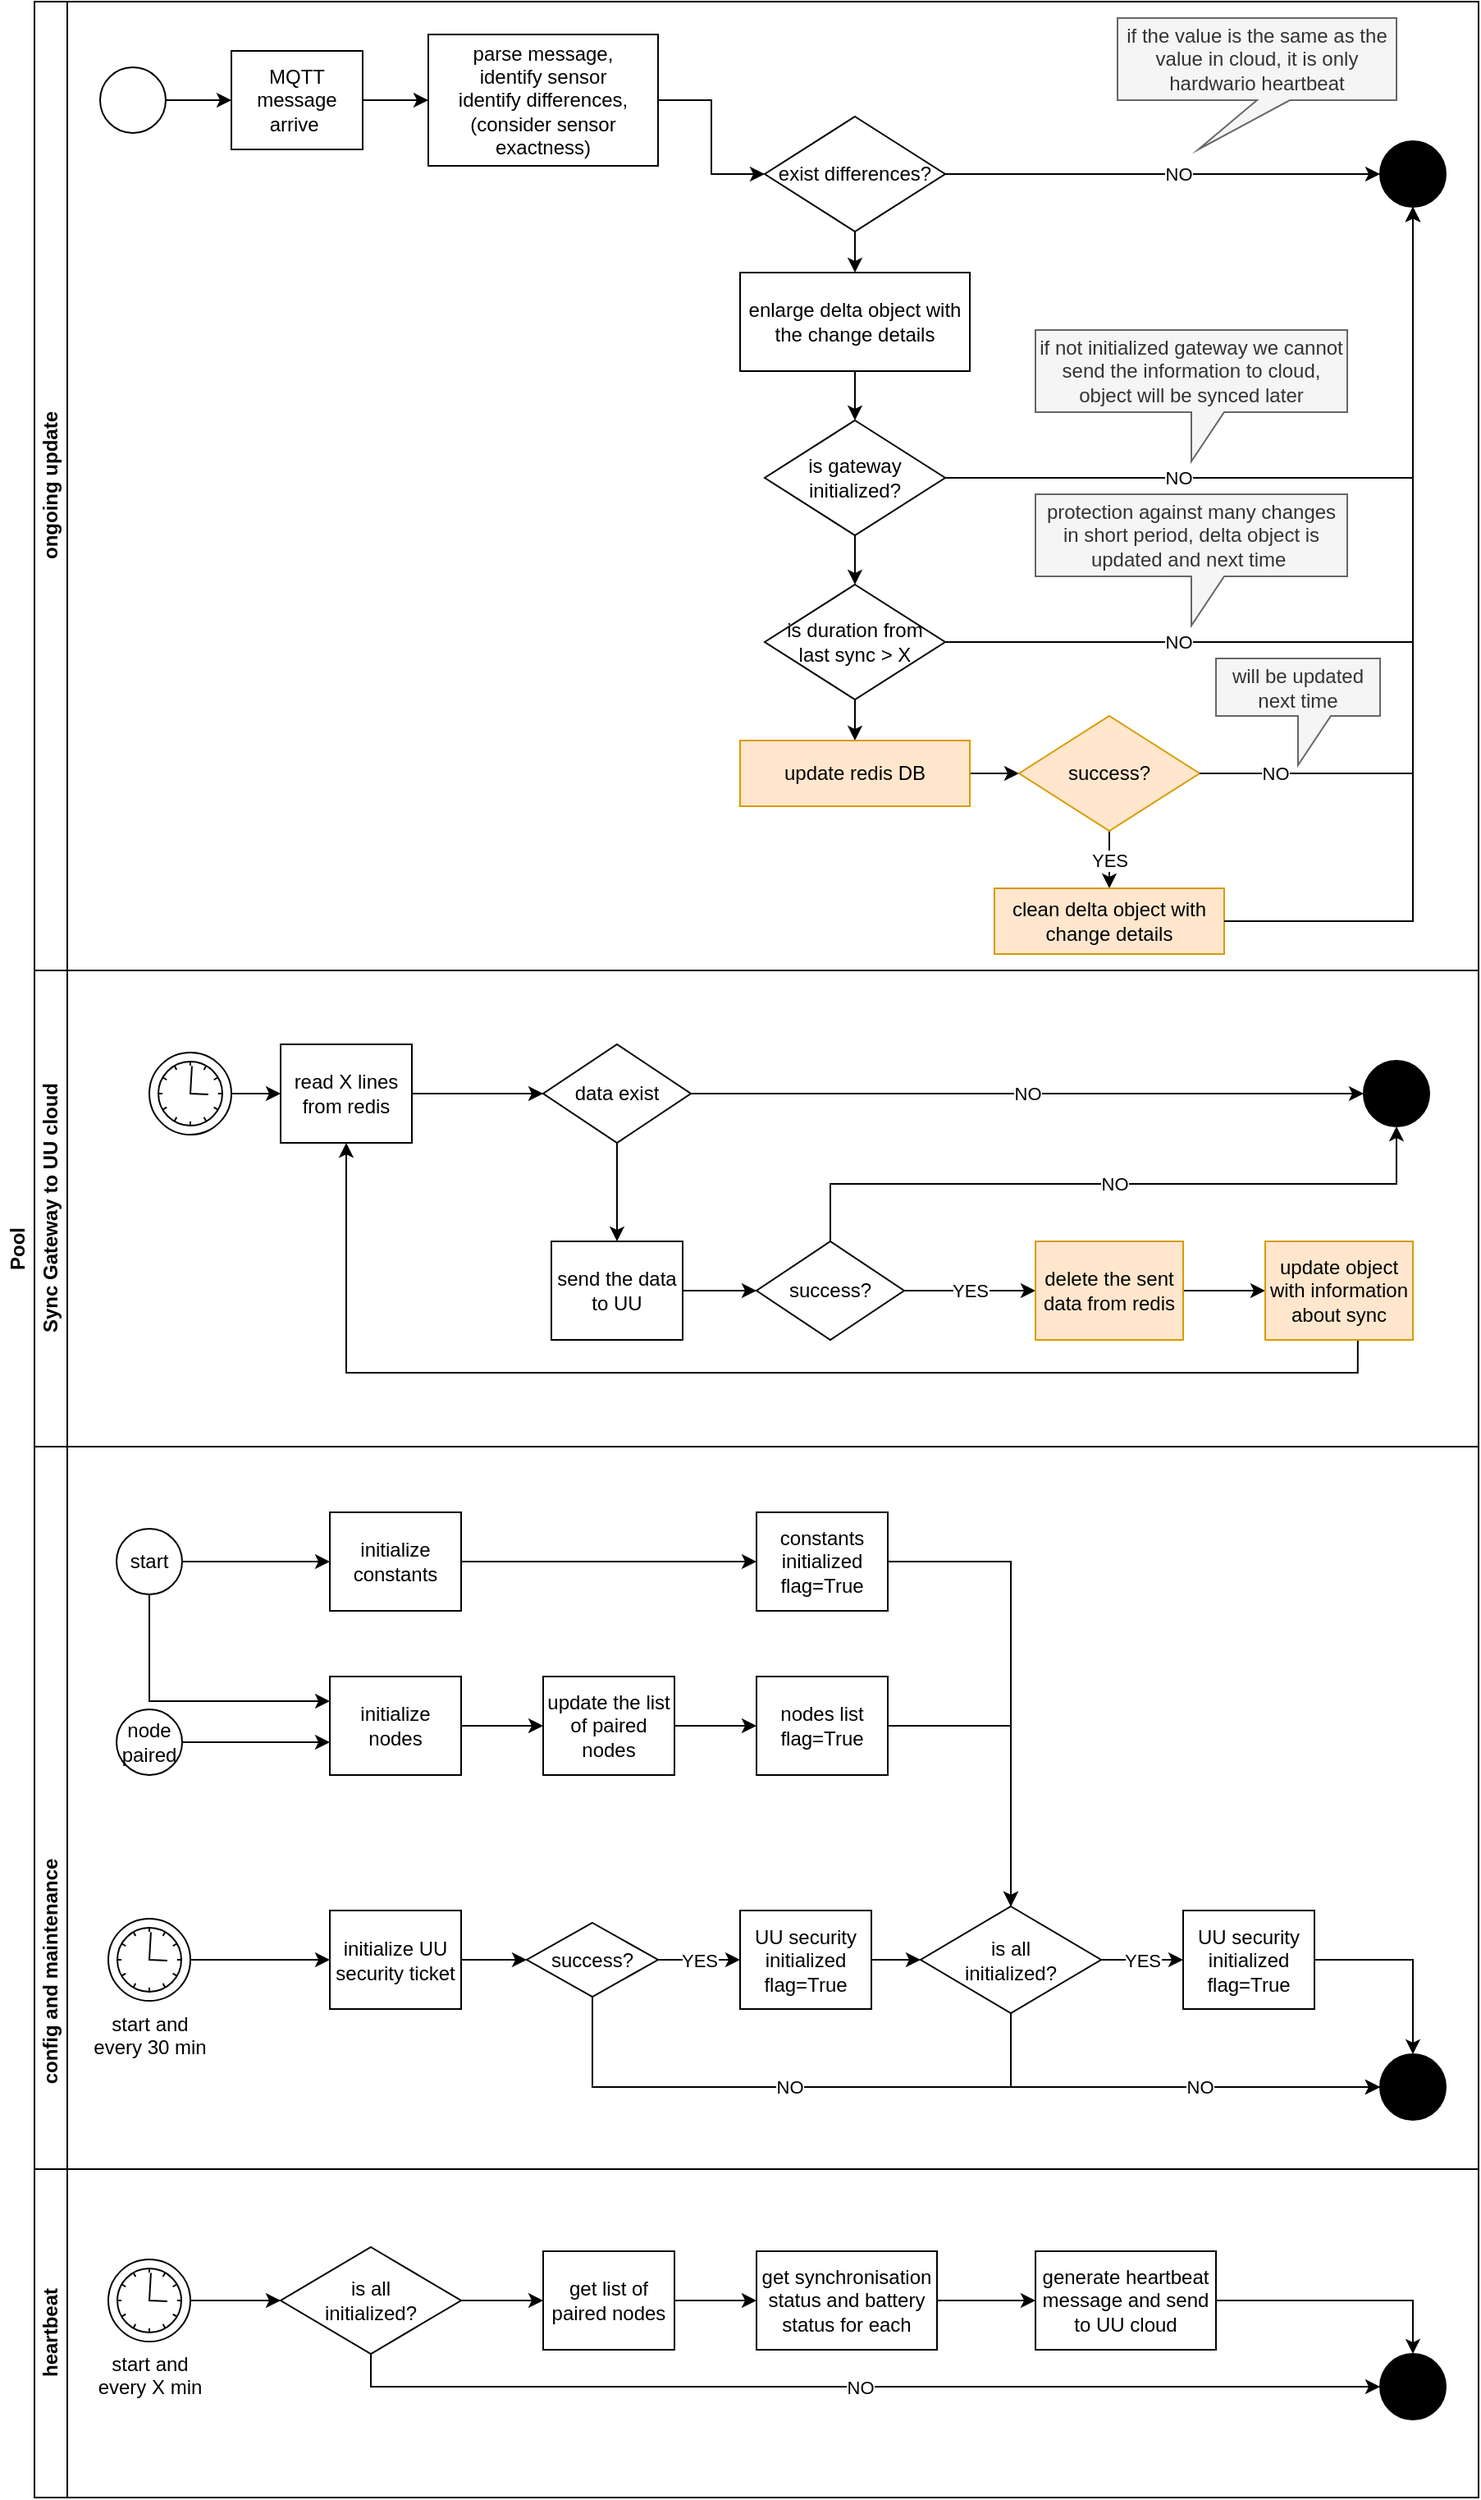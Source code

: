 <mxfile version="14.2.9" type="github">
  <diagram id="prtHgNgQTEPvFCAcTncT" name="Page-1">
    <mxGraphModel dx="1221" dy="615" grid="1" gridSize="10" guides="1" tooltips="1" connect="1" arrows="1" fold="1" page="1" pageScale="1" pageWidth="827" pageHeight="1169" math="0" shadow="0">
      <root>
        <mxCell id="0" />
        <mxCell id="1" parent="0" />
        <mxCell id="dNxyNK7c78bLwvsdeMH5-19" value="Pool" style="swimlane;html=1;childLayout=stackLayout;resizeParent=1;resizeParentMax=0;horizontal=0;startSize=20;horizontalStack=0;strokeColor=#FFFFFF;" parent="1" vertex="1">
          <mxGeometry x="70" y="110" width="900" height="1520" as="geometry" />
        </mxCell>
        <mxCell id="dNxyNK7c78bLwvsdeMH5-20" value="ongoing update" style="swimlane;html=1;startSize=20;horizontal=0;" parent="dNxyNK7c78bLwvsdeMH5-19" vertex="1">
          <mxGeometry x="20" width="880" height="590" as="geometry" />
        </mxCell>
        <mxCell id="dNxyNK7c78bLwvsdeMH5-25" value="" style="edgeStyle=orthogonalEdgeStyle;rounded=0;orthogonalLoop=1;jettySize=auto;html=1;" parent="dNxyNK7c78bLwvsdeMH5-20" source="dNxyNK7c78bLwvsdeMH5-23" target="dNxyNK7c78bLwvsdeMH5-24" edge="1">
          <mxGeometry relative="1" as="geometry" />
        </mxCell>
        <mxCell id="dNxyNK7c78bLwvsdeMH5-23" value="" style="ellipse;whiteSpace=wrap;html=1;" parent="dNxyNK7c78bLwvsdeMH5-20" vertex="1">
          <mxGeometry x="40" y="40" width="40" height="40" as="geometry" />
        </mxCell>
        <mxCell id="5jJIfaY8_o4qzD2Jh06x-11" style="edgeStyle=orthogonalEdgeStyle;rounded=0;orthogonalLoop=1;jettySize=auto;html=1;exitX=1;exitY=0.5;exitDx=0;exitDy=0;entryX=0;entryY=0.5;entryDx=0;entryDy=0;" parent="dNxyNK7c78bLwvsdeMH5-20" source="dNxyNK7c78bLwvsdeMH5-24" target="5jJIfaY8_o4qzD2Jh06x-4" edge="1">
          <mxGeometry relative="1" as="geometry" />
        </mxCell>
        <mxCell id="dNxyNK7c78bLwvsdeMH5-24" value="MQTT message arrive&amp;nbsp;" style="rounded=0;whiteSpace=wrap;html=1;fontFamily=Helvetica;fontSize=12;fontColor=#000000;align=center;" parent="dNxyNK7c78bLwvsdeMH5-20" vertex="1">
          <mxGeometry x="120" y="30" width="80" height="60" as="geometry" />
        </mxCell>
        <mxCell id="dNxyNK7c78bLwvsdeMH5-32" value="" style="ellipse;whiteSpace=wrap;html=1;fillColor=#000000;" parent="dNxyNK7c78bLwvsdeMH5-20" vertex="1">
          <mxGeometry x="820" y="85" width="40" height="40" as="geometry" />
        </mxCell>
        <mxCell id="5jJIfaY8_o4qzD2Jh06x-6" style="edgeStyle=orthogonalEdgeStyle;rounded=0;orthogonalLoop=1;jettySize=auto;html=1;exitX=1;exitY=0.5;exitDx=0;exitDy=0;entryX=0;entryY=0.5;entryDx=0;entryDy=0;" parent="dNxyNK7c78bLwvsdeMH5-20" source="5jJIfaY8_o4qzD2Jh06x-4" target="5jJIfaY8_o4qzD2Jh06x-5" edge="1">
          <mxGeometry relative="1" as="geometry" />
        </mxCell>
        <mxCell id="5jJIfaY8_o4qzD2Jh06x-4" value="parse message, &lt;br&gt;identify sensor&lt;br&gt;identify differences,&lt;br&gt;(consider sensor exactness)" style="rounded=0;whiteSpace=wrap;html=1;fontFamily=Helvetica;fontSize=12;fontColor=#000000;align=center;" parent="dNxyNK7c78bLwvsdeMH5-20" vertex="1">
          <mxGeometry x="240" y="20" width="140" height="80" as="geometry" />
        </mxCell>
        <mxCell id="5jJIfaY8_o4qzD2Jh06x-8" style="edgeStyle=orthogonalEdgeStyle;rounded=0;orthogonalLoop=1;jettySize=auto;html=1;exitX=1;exitY=0.5;exitDx=0;exitDy=0;" parent="dNxyNK7c78bLwvsdeMH5-20" source="5jJIfaY8_o4qzD2Jh06x-5" target="dNxyNK7c78bLwvsdeMH5-32" edge="1">
          <mxGeometry relative="1" as="geometry" />
        </mxCell>
        <mxCell id="5jJIfaY8_o4qzD2Jh06x-9" value="NO" style="edgeLabel;html=1;align=center;verticalAlign=middle;resizable=0;points=[];" parent="5jJIfaY8_o4qzD2Jh06x-8" vertex="1" connectable="0">
          <mxGeometry x="-0.146" y="-1" relative="1" as="geometry">
            <mxPoint x="29" y="-1" as="offset" />
          </mxGeometry>
        </mxCell>
        <mxCell id="5jJIfaY8_o4qzD2Jh06x-24" style="edgeStyle=orthogonalEdgeStyle;rounded=0;orthogonalLoop=1;jettySize=auto;html=1;exitX=0.5;exitY=1;exitDx=0;exitDy=0;" parent="dNxyNK7c78bLwvsdeMH5-20" source="5jJIfaY8_o4qzD2Jh06x-5" target="5jJIfaY8_o4qzD2Jh06x-23" edge="1">
          <mxGeometry relative="1" as="geometry" />
        </mxCell>
        <mxCell id="5jJIfaY8_o4qzD2Jh06x-5" value="exist differences?" style="rhombus;whiteSpace=wrap;html=1;fontFamily=Helvetica;fontSize=12;fontColor=#000000;align=center;" parent="dNxyNK7c78bLwvsdeMH5-20" vertex="1">
          <mxGeometry x="445" y="70" width="110" height="70" as="geometry" />
        </mxCell>
        <mxCell id="5jJIfaY8_o4qzD2Jh06x-27" style="edgeStyle=orthogonalEdgeStyle;rounded=0;orthogonalLoop=1;jettySize=auto;html=1;exitX=0.5;exitY=1;exitDx=0;exitDy=0;entryX=0.5;entryY=0;entryDx=0;entryDy=0;" parent="dNxyNK7c78bLwvsdeMH5-20" source="5jJIfaY8_o4qzD2Jh06x-23" target="5jJIfaY8_o4qzD2Jh06x-25" edge="1">
          <mxGeometry relative="1" as="geometry" />
        </mxCell>
        <mxCell id="5jJIfaY8_o4qzD2Jh06x-23" value="enlarge delta object with the change details" style="rounded=0;whiteSpace=wrap;html=1;fontFamily=Helvetica;fontSize=12;fontColor=#000000;align=center;" parent="dNxyNK7c78bLwvsdeMH5-20" vertex="1">
          <mxGeometry x="430" y="165" width="140" height="60" as="geometry" />
        </mxCell>
        <mxCell id="5jJIfaY8_o4qzD2Jh06x-26" value="NO" style="edgeStyle=orthogonalEdgeStyle;rounded=0;orthogonalLoop=1;jettySize=auto;html=1;exitX=1;exitY=0.5;exitDx=0;exitDy=0;entryX=0.5;entryY=1;entryDx=0;entryDy=0;" parent="dNxyNK7c78bLwvsdeMH5-20" source="5jJIfaY8_o4qzD2Jh06x-25" target="dNxyNK7c78bLwvsdeMH5-32" edge="1">
          <mxGeometry x="-0.371" relative="1" as="geometry">
            <mxPoint as="offset" />
          </mxGeometry>
        </mxCell>
        <mxCell id="5jJIfaY8_o4qzD2Jh06x-30" style="edgeStyle=orthogonalEdgeStyle;rounded=0;orthogonalLoop=1;jettySize=auto;html=1;exitX=0.5;exitY=1;exitDx=0;exitDy=0;entryX=0.5;entryY=0;entryDx=0;entryDy=0;" parent="dNxyNK7c78bLwvsdeMH5-20" source="5jJIfaY8_o4qzD2Jh06x-25" target="5jJIfaY8_o4qzD2Jh06x-28" edge="1">
          <mxGeometry relative="1" as="geometry" />
        </mxCell>
        <mxCell id="5jJIfaY8_o4qzD2Jh06x-25" value="is gateway initialized?" style="rhombus;whiteSpace=wrap;html=1;fontFamily=Helvetica;fontSize=12;fontColor=#000000;align=center;" parent="dNxyNK7c78bLwvsdeMH5-20" vertex="1">
          <mxGeometry x="445" y="255" width="110" height="70" as="geometry" />
        </mxCell>
        <mxCell id="5jJIfaY8_o4qzD2Jh06x-29" value="NO" style="edgeStyle=orthogonalEdgeStyle;rounded=0;orthogonalLoop=1;jettySize=auto;html=1;exitX=1;exitY=0.5;exitDx=0;exitDy=0;entryX=0.5;entryY=1;entryDx=0;entryDy=0;" parent="dNxyNK7c78bLwvsdeMH5-20" source="5jJIfaY8_o4qzD2Jh06x-28" target="dNxyNK7c78bLwvsdeMH5-32" edge="1">
          <mxGeometry x="-0.486" relative="1" as="geometry">
            <mxPoint as="offset" />
          </mxGeometry>
        </mxCell>
        <mxCell id="5jJIfaY8_o4qzD2Jh06x-35" style="edgeStyle=orthogonalEdgeStyle;rounded=0;orthogonalLoop=1;jettySize=auto;html=1;exitX=0.5;exitY=1;exitDx=0;exitDy=0;" parent="dNxyNK7c78bLwvsdeMH5-20" source="5jJIfaY8_o4qzD2Jh06x-28" target="5jJIfaY8_o4qzD2Jh06x-34" edge="1">
          <mxGeometry relative="1" as="geometry" />
        </mxCell>
        <mxCell id="5jJIfaY8_o4qzD2Jh06x-28" value="is duration from &lt;br&gt;last sync &amp;gt; X" style="rhombus;whiteSpace=wrap;html=1;fontFamily=Helvetica;fontSize=12;fontColor=#000000;align=center;" parent="dNxyNK7c78bLwvsdeMH5-20" vertex="1">
          <mxGeometry x="445" y="355" width="110" height="70" as="geometry" />
        </mxCell>
        <mxCell id="5jJIfaY8_o4qzD2Jh06x-31" value="if not initialized gateway we cannot send the information to cloud, object will be synced later" style="shape=callout;whiteSpace=wrap;html=1;perimeter=calloutPerimeter;fillColor=#f5f5f5;strokeColor=#666666;fontColor=#333333;" parent="dNxyNK7c78bLwvsdeMH5-20" vertex="1">
          <mxGeometry x="610" y="200" width="190" height="80" as="geometry" />
        </mxCell>
        <mxCell id="5jJIfaY8_o4qzD2Jh06x-32" value="if the value is the same as the value in cloud, it is only hardwario heartbeat" style="shape=callout;whiteSpace=wrap;html=1;perimeter=calloutPerimeter;fillColor=#f5f5f5;position2=0.29;strokeColor=#666666;fontColor=#333333;" parent="dNxyNK7c78bLwvsdeMH5-20" vertex="1">
          <mxGeometry x="660" y="10" width="170" height="80" as="geometry" />
        </mxCell>
        <mxCell id="5jJIfaY8_o4qzD2Jh06x-33" value="protection against many changes in short period, delta object is updated and next time&amp;nbsp;" style="shape=callout;whiteSpace=wrap;html=1;perimeter=calloutPerimeter;fillColor=#f5f5f5;strokeColor=#666666;fontColor=#333333;" parent="dNxyNK7c78bLwvsdeMH5-20" vertex="1">
          <mxGeometry x="610" y="300" width="190" height="80" as="geometry" />
        </mxCell>
        <mxCell id="4CfnA9oRZXm0BefGSMJ0-2" style="edgeStyle=orthogonalEdgeStyle;rounded=0;orthogonalLoop=1;jettySize=auto;html=1;exitX=1;exitY=0.5;exitDx=0;exitDy=0;entryX=0;entryY=0.5;entryDx=0;entryDy=0;" edge="1" parent="dNxyNK7c78bLwvsdeMH5-20" source="5jJIfaY8_o4qzD2Jh06x-34" target="4CfnA9oRZXm0BefGSMJ0-1">
          <mxGeometry relative="1" as="geometry" />
        </mxCell>
        <mxCell id="5jJIfaY8_o4qzD2Jh06x-34" value="update redis DB" style="rounded=0;whiteSpace=wrap;html=1;fontFamily=Helvetica;fontSize=12;align=center;fillColor=#ffe6cc;strokeColor=#d79b00;" parent="dNxyNK7c78bLwvsdeMH5-20" vertex="1">
          <mxGeometry x="430" y="450" width="140" height="40" as="geometry" />
        </mxCell>
        <mxCell id="4CfnA9oRZXm0BefGSMJ0-7" value="YES" style="edgeStyle=orthogonalEdgeStyle;rounded=0;orthogonalLoop=1;jettySize=auto;html=1;exitX=0.5;exitY=1;exitDx=0;exitDy=0;" edge="1" parent="dNxyNK7c78bLwvsdeMH5-20" source="4CfnA9oRZXm0BefGSMJ0-1" target="4CfnA9oRZXm0BefGSMJ0-4">
          <mxGeometry relative="1" as="geometry" />
        </mxCell>
        <mxCell id="4CfnA9oRZXm0BefGSMJ0-1" value="success?" style="rhombus;whiteSpace=wrap;html=1;fontFamily=Helvetica;fontSize=12;align=center;fillColor=#ffe6cc;strokeColor=#d79b00;" vertex="1" parent="dNxyNK7c78bLwvsdeMH5-20">
          <mxGeometry x="600" y="435" width="110" height="70" as="geometry" />
        </mxCell>
        <mxCell id="4CfnA9oRZXm0BefGSMJ0-4" value="clean delta object with change details" style="rounded=0;whiteSpace=wrap;html=1;fontFamily=Helvetica;fontSize=12;align=center;fillColor=#ffe6cc;strokeColor=#d79b00;" vertex="1" parent="dNxyNK7c78bLwvsdeMH5-20">
          <mxGeometry x="585" y="540" width="140" height="40" as="geometry" />
        </mxCell>
        <mxCell id="4CfnA9oRZXm0BefGSMJ0-5" style="edgeStyle=orthogonalEdgeStyle;rounded=0;orthogonalLoop=1;jettySize=auto;html=1;exitX=1;exitY=0.5;exitDx=0;exitDy=0;entryX=0.5;entryY=1;entryDx=0;entryDy=0;" edge="1" parent="dNxyNK7c78bLwvsdeMH5-20" source="4CfnA9oRZXm0BefGSMJ0-4" target="dNxyNK7c78bLwvsdeMH5-32">
          <mxGeometry relative="1" as="geometry">
            <mxPoint x="840" y="130" as="targetPoint" />
          </mxGeometry>
        </mxCell>
        <mxCell id="4CfnA9oRZXm0BefGSMJ0-3" value="NO" style="edgeStyle=orthogonalEdgeStyle;rounded=0;orthogonalLoop=1;jettySize=auto;html=1;exitX=1;exitY=0.5;exitDx=0;exitDy=0;entryX=0.5;entryY=1;entryDx=0;entryDy=0;" edge="1" parent="dNxyNK7c78bLwvsdeMH5-20" source="4CfnA9oRZXm0BefGSMJ0-1" target="dNxyNK7c78bLwvsdeMH5-32">
          <mxGeometry x="-0.809" relative="1" as="geometry">
            <mxPoint x="840" y="130" as="targetPoint" />
            <mxPoint as="offset" />
          </mxGeometry>
        </mxCell>
        <mxCell id="4CfnA9oRZXm0BefGSMJ0-8" value="will be updated next time" style="shape=callout;whiteSpace=wrap;html=1;perimeter=calloutPerimeter;fillColor=#f5f5f5;strokeColor=#666666;fontColor=#333333;" vertex="1" parent="dNxyNK7c78bLwvsdeMH5-20">
          <mxGeometry x="720" y="400" width="100" height="65" as="geometry" />
        </mxCell>
        <mxCell id="dNxyNK7c78bLwvsdeMH5-21" value="Sync Gateway to UU cloud" style="swimlane;html=1;startSize=20;horizontal=0;" parent="dNxyNK7c78bLwvsdeMH5-19" vertex="1">
          <mxGeometry x="20" y="590" width="880" height="290" as="geometry" />
        </mxCell>
        <mxCell id="dNxyNK7c78bLwvsdeMH5-29" value="" style="edgeStyle=orthogonalEdgeStyle;rounded=0;orthogonalLoop=1;jettySize=auto;html=1;endArrow=classic;endFill=1;" parent="dNxyNK7c78bLwvsdeMH5-21" source="dNxyNK7c78bLwvsdeMH5-26" target="dNxyNK7c78bLwvsdeMH5-28" edge="1">
          <mxGeometry relative="1" as="geometry" />
        </mxCell>
        <mxCell id="dNxyNK7c78bLwvsdeMH5-26" value="read X lines from redis" style="rounded=0;whiteSpace=wrap;html=1;fontFamily=Helvetica;fontSize=12;fontColor=#000000;align=center;" parent="dNxyNK7c78bLwvsdeMH5-21" vertex="1">
          <mxGeometry x="150" y="45" width="80" height="60" as="geometry" />
        </mxCell>
        <mxCell id="5jJIfaY8_o4qzD2Jh06x-41" value="NO" style="edgeStyle=orthogonalEdgeStyle;rounded=0;orthogonalLoop=1;jettySize=auto;html=1;entryX=0;entryY=0.5;entryDx=0;entryDy=0;" parent="dNxyNK7c78bLwvsdeMH5-21" source="dNxyNK7c78bLwvsdeMH5-28" target="5jJIfaY8_o4qzD2Jh06x-40" edge="1">
          <mxGeometry relative="1" as="geometry" />
        </mxCell>
        <mxCell id="dNxyNK7c78bLwvsdeMH5-28" value="data exist" style="rhombus;whiteSpace=wrap;html=1;fontFamily=Helvetica;fontSize=12;fontColor=#000000;align=center;" parent="dNxyNK7c78bLwvsdeMH5-21" vertex="1">
          <mxGeometry x="310" y="45" width="90" height="60" as="geometry" />
        </mxCell>
        <mxCell id="5jJIfaY8_o4qzD2Jh06x-43" style="edgeStyle=orthogonalEdgeStyle;rounded=0;orthogonalLoop=1;jettySize=auto;html=1;exitX=1;exitY=0.5;exitDx=0;exitDy=0;" parent="dNxyNK7c78bLwvsdeMH5-21" source="dNxyNK7c78bLwvsdeMH5-30" target="5jJIfaY8_o4qzD2Jh06x-42" edge="1">
          <mxGeometry relative="1" as="geometry" />
        </mxCell>
        <mxCell id="dNxyNK7c78bLwvsdeMH5-30" value="send the data to UU" style="rounded=0;whiteSpace=wrap;html=1;fontFamily=Helvetica;fontSize=12;fontColor=#000000;align=center;" parent="dNxyNK7c78bLwvsdeMH5-21" vertex="1">
          <mxGeometry x="315" y="165" width="80" height="60" as="geometry" />
        </mxCell>
        <mxCell id="dNxyNK7c78bLwvsdeMH5-31" style="edgeStyle=orthogonalEdgeStyle;rounded=0;orthogonalLoop=1;jettySize=auto;html=1;endArrow=classic;endFill=1;" parent="dNxyNK7c78bLwvsdeMH5-21" source="dNxyNK7c78bLwvsdeMH5-28" target="dNxyNK7c78bLwvsdeMH5-30" edge="1">
          <mxGeometry relative="1" as="geometry" />
        </mxCell>
        <mxCell id="5jJIfaY8_o4qzD2Jh06x-38" style="edgeStyle=orthogonalEdgeStyle;rounded=0;orthogonalLoop=1;jettySize=auto;html=1;exitX=1;exitY=0.5;exitDx=0;exitDy=0;entryX=0;entryY=0.5;entryDx=0;entryDy=0;" parent="dNxyNK7c78bLwvsdeMH5-21" source="5jJIfaY8_o4qzD2Jh06x-37" target="dNxyNK7c78bLwvsdeMH5-26" edge="1">
          <mxGeometry relative="1" as="geometry" />
        </mxCell>
        <mxCell id="5jJIfaY8_o4qzD2Jh06x-37" value="" style="shape=mxgraph.bpmn.shape;html=1;verticalLabelPosition=bottom;labelBackgroundColor=#ffffff;verticalAlign=top;align=center;perimeter=ellipsePerimeter;outlineConnect=0;outline=standard;symbol=timer;fillColor=none;" parent="dNxyNK7c78bLwvsdeMH5-21" vertex="1">
          <mxGeometry x="70" y="50" width="50" height="50" as="geometry" />
        </mxCell>
        <mxCell id="5jJIfaY8_o4qzD2Jh06x-40" value="" style="ellipse;whiteSpace=wrap;html=1;fillColor=#000000;" parent="dNxyNK7c78bLwvsdeMH5-21" vertex="1">
          <mxGeometry x="810" y="55" width="40" height="40" as="geometry" />
        </mxCell>
        <mxCell id="5jJIfaY8_o4qzD2Jh06x-45" value="YES" style="edgeStyle=orthogonalEdgeStyle;rounded=0;orthogonalLoop=1;jettySize=auto;html=1;exitX=1;exitY=0.5;exitDx=0;exitDy=0;" parent="dNxyNK7c78bLwvsdeMH5-21" source="5jJIfaY8_o4qzD2Jh06x-42" target="5jJIfaY8_o4qzD2Jh06x-44" edge="1">
          <mxGeometry relative="1" as="geometry" />
        </mxCell>
        <mxCell id="5jJIfaY8_o4qzD2Jh06x-47" value="NO" style="edgeStyle=orthogonalEdgeStyle;rounded=0;orthogonalLoop=1;jettySize=auto;html=1;exitX=0.5;exitY=0;exitDx=0;exitDy=0;" parent="dNxyNK7c78bLwvsdeMH5-21" source="5jJIfaY8_o4qzD2Jh06x-42" target="5jJIfaY8_o4qzD2Jh06x-40" edge="1">
          <mxGeometry relative="1" as="geometry" />
        </mxCell>
        <mxCell id="5jJIfaY8_o4qzD2Jh06x-42" value="success?" style="rhombus;whiteSpace=wrap;html=1;fontFamily=Helvetica;fontSize=12;fontColor=#000000;align=center;" parent="dNxyNK7c78bLwvsdeMH5-21" vertex="1">
          <mxGeometry x="440" y="165" width="90" height="60" as="geometry" />
        </mxCell>
        <mxCell id="5jJIfaY8_o4qzD2Jh06x-46" style="edgeStyle=orthogonalEdgeStyle;rounded=0;orthogonalLoop=1;jettySize=auto;html=1;exitX=0.627;exitY=0.997;exitDx=0;exitDy=0;entryX=0.5;entryY=1;entryDx=0;entryDy=0;exitPerimeter=0;" parent="dNxyNK7c78bLwvsdeMH5-21" source="4CfnA9oRZXm0BefGSMJ0-9" target="dNxyNK7c78bLwvsdeMH5-26" edge="1">
          <mxGeometry relative="1" as="geometry" />
        </mxCell>
        <mxCell id="4CfnA9oRZXm0BefGSMJ0-10" style="edgeStyle=orthogonalEdgeStyle;rounded=0;orthogonalLoop=1;jettySize=auto;html=1;exitX=1;exitY=0.5;exitDx=0;exitDy=0;entryX=0;entryY=0.5;entryDx=0;entryDy=0;" edge="1" parent="dNxyNK7c78bLwvsdeMH5-21" source="5jJIfaY8_o4qzD2Jh06x-44" target="4CfnA9oRZXm0BefGSMJ0-9">
          <mxGeometry relative="1" as="geometry" />
        </mxCell>
        <mxCell id="5jJIfaY8_o4qzD2Jh06x-44" value="delete the sent data from redis" style="rounded=0;whiteSpace=wrap;html=1;fontFamily=Helvetica;fontSize=12;align=center;fillColor=#ffe6cc;strokeColor=#d79b00;" parent="dNxyNK7c78bLwvsdeMH5-21" vertex="1">
          <mxGeometry x="610" y="165" width="90" height="60" as="geometry" />
        </mxCell>
        <mxCell id="4CfnA9oRZXm0BefGSMJ0-9" value="update object with information about sync" style="rounded=0;whiteSpace=wrap;html=1;fontFamily=Helvetica;fontSize=12;align=center;fillColor=#ffe6cc;strokeColor=#d79b00;" vertex="1" parent="dNxyNK7c78bLwvsdeMH5-21">
          <mxGeometry x="750" y="165" width="90" height="60" as="geometry" />
        </mxCell>
        <mxCell id="dNxyNK7c78bLwvsdeMH5-22" value="config and maintenance" style="swimlane;html=1;startSize=20;horizontal=0;" parent="dNxyNK7c78bLwvsdeMH5-19" vertex="1">
          <mxGeometry x="20" y="880" width="880" height="640" as="geometry" />
        </mxCell>
        <mxCell id="dNxyNK7c78bLwvsdeMH5-37" value="" style="edgeStyle=orthogonalEdgeStyle;rounded=0;orthogonalLoop=1;jettySize=auto;html=1;endArrow=classic;endFill=1;" parent="dNxyNK7c78bLwvsdeMH5-22" source="dNxyNK7c78bLwvsdeMH5-34" target="dNxyNK7c78bLwvsdeMH5-36" edge="1">
          <mxGeometry relative="1" as="geometry" />
        </mxCell>
        <mxCell id="dNxyNK7c78bLwvsdeMH5-34" value="initialize UU security ticket" style="rounded=0;whiteSpace=wrap;html=1;fontFamily=Helvetica;fontSize=12;fontColor=#000000;align=center;" parent="dNxyNK7c78bLwvsdeMH5-22" vertex="1">
          <mxGeometry x="180" y="282.5" width="80" height="60" as="geometry" />
        </mxCell>
        <mxCell id="5jJIfaY8_o4qzD2Jh06x-51" value="YES" style="edgeStyle=orthogonalEdgeStyle;rounded=0;orthogonalLoop=1;jettySize=auto;html=1;exitX=1;exitY=0.5;exitDx=0;exitDy=0;entryX=0;entryY=0.5;entryDx=0;entryDy=0;" parent="dNxyNK7c78bLwvsdeMH5-22" source="dNxyNK7c78bLwvsdeMH5-36" target="5jJIfaY8_o4qzD2Jh06x-50" edge="1">
          <mxGeometry relative="1" as="geometry" />
        </mxCell>
        <mxCell id="5jJIfaY8_o4qzD2Jh06x-60" value="NO" style="edgeStyle=orthogonalEdgeStyle;rounded=0;orthogonalLoop=1;jettySize=auto;html=1;exitX=0.5;exitY=1;exitDx=0;exitDy=0;entryX=0;entryY=0.5;entryDx=0;entryDy=0;" parent="dNxyNK7c78bLwvsdeMH5-22" source="dNxyNK7c78bLwvsdeMH5-36" target="5jJIfaY8_o4qzD2Jh06x-57" edge="1">
          <mxGeometry x="-0.346" relative="1" as="geometry">
            <Array as="points">
              <mxPoint x="340" y="390" />
            </Array>
            <mxPoint as="offset" />
            <mxPoint x="810" y="390" as="targetPoint" />
          </mxGeometry>
        </mxCell>
        <mxCell id="dNxyNK7c78bLwvsdeMH5-36" value="success?" style="rhombus;whiteSpace=wrap;html=1;fontFamily=Helvetica;fontSize=12;fontColor=#000000;align=center;" parent="dNxyNK7c78bLwvsdeMH5-22" vertex="1">
          <mxGeometry x="300" y="290" width="80" height="45" as="geometry" />
        </mxCell>
        <mxCell id="5jJIfaY8_o4qzD2Jh06x-49" style="edgeStyle=orthogonalEdgeStyle;rounded=0;orthogonalLoop=1;jettySize=auto;html=1;exitX=1;exitY=0.5;exitDx=0;exitDy=0;entryX=0;entryY=0.5;entryDx=0;entryDy=0;" parent="dNxyNK7c78bLwvsdeMH5-22" source="5jJIfaY8_o4qzD2Jh06x-48" target="dNxyNK7c78bLwvsdeMH5-34" edge="1">
          <mxGeometry relative="1" as="geometry" />
        </mxCell>
        <mxCell id="5jJIfaY8_o4qzD2Jh06x-48" value="start and &lt;br&gt;every 30 min" style="shape=mxgraph.bpmn.shape;html=1;verticalLabelPosition=bottom;labelBackgroundColor=#ffffff;verticalAlign=top;align=center;perimeter=ellipsePerimeter;outlineConnect=0;outline=standard;symbol=timer;fillColor=none;" parent="dNxyNK7c78bLwvsdeMH5-22" vertex="1">
          <mxGeometry x="45" y="287.5" width="50" height="50" as="geometry" />
        </mxCell>
        <mxCell id="5jJIfaY8_o4qzD2Jh06x-53" style="edgeStyle=orthogonalEdgeStyle;rounded=0;orthogonalLoop=1;jettySize=auto;html=1;exitX=1;exitY=0.5;exitDx=0;exitDy=0;entryX=0;entryY=0.5;entryDx=0;entryDy=0;" parent="dNxyNK7c78bLwvsdeMH5-22" source="5jJIfaY8_o4qzD2Jh06x-50" target="5jJIfaY8_o4qzD2Jh06x-52" edge="1">
          <mxGeometry relative="1" as="geometry" />
        </mxCell>
        <mxCell id="5jJIfaY8_o4qzD2Jh06x-50" value="UU security initialized flag=True" style="rounded=0;whiteSpace=wrap;html=1;fontFamily=Helvetica;fontSize=12;fontColor=#000000;align=center;" parent="dNxyNK7c78bLwvsdeMH5-22" vertex="1">
          <mxGeometry x="430" y="282.5" width="80" height="60" as="geometry" />
        </mxCell>
        <mxCell id="5jJIfaY8_o4qzD2Jh06x-55" value="YES" style="edgeStyle=orthogonalEdgeStyle;rounded=0;orthogonalLoop=1;jettySize=auto;html=1;exitX=1;exitY=0.5;exitDx=0;exitDy=0;entryX=0;entryY=0.5;entryDx=0;entryDy=0;" parent="dNxyNK7c78bLwvsdeMH5-22" source="5jJIfaY8_o4qzD2Jh06x-52" target="5jJIfaY8_o4qzD2Jh06x-54" edge="1">
          <mxGeometry relative="1" as="geometry">
            <mxPoint x="730" y="312.5" as="targetPoint" />
          </mxGeometry>
        </mxCell>
        <mxCell id="5jJIfaY8_o4qzD2Jh06x-52" value="is all &lt;br&gt;initialized?" style="rhombus;whiteSpace=wrap;html=1;fontFamily=Helvetica;fontSize=12;fontColor=#000000;align=center;" parent="dNxyNK7c78bLwvsdeMH5-22" vertex="1">
          <mxGeometry x="540" y="280" width="110" height="65" as="geometry" />
        </mxCell>
        <mxCell id="5jJIfaY8_o4qzD2Jh06x-58" style="edgeStyle=orthogonalEdgeStyle;rounded=0;orthogonalLoop=1;jettySize=auto;html=1;exitX=1;exitY=0.5;exitDx=0;exitDy=0;" parent="dNxyNK7c78bLwvsdeMH5-22" source="5jJIfaY8_o4qzD2Jh06x-54" target="5jJIfaY8_o4qzD2Jh06x-57" edge="1">
          <mxGeometry relative="1" as="geometry">
            <Array as="points">
              <mxPoint x="840" y="313" />
            </Array>
          </mxGeometry>
        </mxCell>
        <mxCell id="5jJIfaY8_o4qzD2Jh06x-54" value="UU security initialized flag=True" style="rounded=0;whiteSpace=wrap;html=1;fontFamily=Helvetica;fontSize=12;fontColor=#000000;align=center;" parent="dNxyNK7c78bLwvsdeMH5-22" vertex="1">
          <mxGeometry x="700" y="282.5" width="80" height="60" as="geometry" />
        </mxCell>
        <mxCell id="5jJIfaY8_o4qzD2Jh06x-57" value="" style="ellipse;whiteSpace=wrap;html=1;fillColor=#000000;" parent="dNxyNK7c78bLwvsdeMH5-22" vertex="1">
          <mxGeometry x="820" y="370" width="40" height="40" as="geometry" />
        </mxCell>
        <mxCell id="5jJIfaY8_o4qzD2Jh06x-64" style="edgeStyle=orthogonalEdgeStyle;rounded=0;orthogonalLoop=1;jettySize=auto;html=1;exitX=1;exitY=0.5;exitDx=0;exitDy=0;" parent="dNxyNK7c78bLwvsdeMH5-22" source="5jJIfaY8_o4qzD2Jh06x-61" target="5jJIfaY8_o4qzD2Jh06x-63" edge="1">
          <mxGeometry relative="1" as="geometry" />
        </mxCell>
        <mxCell id="4CfnA9oRZXm0BefGSMJ0-11" style="edgeStyle=orthogonalEdgeStyle;rounded=0;orthogonalLoop=1;jettySize=auto;html=1;exitX=0.5;exitY=1;exitDx=0;exitDy=0;entryX=0;entryY=0.25;entryDx=0;entryDy=0;" edge="1" parent="dNxyNK7c78bLwvsdeMH5-22" source="5jJIfaY8_o4qzD2Jh06x-61" target="5jJIfaY8_o4qzD2Jh06x-71">
          <mxGeometry relative="1" as="geometry" />
        </mxCell>
        <mxCell id="5jJIfaY8_o4qzD2Jh06x-61" value="start" style="ellipse;whiteSpace=wrap;html=1;" parent="dNxyNK7c78bLwvsdeMH5-22" vertex="1">
          <mxGeometry x="50" y="50" width="40" height="40" as="geometry" />
        </mxCell>
        <mxCell id="5jJIfaY8_o4qzD2Jh06x-66" style="edgeStyle=orthogonalEdgeStyle;rounded=0;orthogonalLoop=1;jettySize=auto;html=1;exitX=1;exitY=0.5;exitDx=0;exitDy=0;" parent="dNxyNK7c78bLwvsdeMH5-22" source="5jJIfaY8_o4qzD2Jh06x-63" target="5jJIfaY8_o4qzD2Jh06x-65" edge="1">
          <mxGeometry relative="1" as="geometry" />
        </mxCell>
        <mxCell id="5jJIfaY8_o4qzD2Jh06x-63" value="initialize constants" style="rounded=0;whiteSpace=wrap;html=1;fontFamily=Helvetica;fontSize=12;fontColor=#000000;align=center;" parent="dNxyNK7c78bLwvsdeMH5-22" vertex="1">
          <mxGeometry x="180" y="40" width="80" height="60" as="geometry" />
        </mxCell>
        <mxCell id="5jJIfaY8_o4qzD2Jh06x-68" style="edgeStyle=orthogonalEdgeStyle;rounded=0;orthogonalLoop=1;jettySize=auto;html=1;exitX=1;exitY=0.5;exitDx=0;exitDy=0;" parent="dNxyNK7c78bLwvsdeMH5-22" source="5jJIfaY8_o4qzD2Jh06x-65" target="5jJIfaY8_o4qzD2Jh06x-52" edge="1">
          <mxGeometry relative="1" as="geometry">
            <mxPoint x="550" y="70" as="targetPoint" />
          </mxGeometry>
        </mxCell>
        <mxCell id="5jJIfaY8_o4qzD2Jh06x-65" value="constants initialized flag=True" style="rounded=0;whiteSpace=wrap;html=1;fontFamily=Helvetica;fontSize=12;fontColor=#000000;align=center;" parent="dNxyNK7c78bLwvsdeMH5-22" vertex="1">
          <mxGeometry x="440" y="40" width="80" height="60" as="geometry" />
        </mxCell>
        <mxCell id="5jJIfaY8_o4qzD2Jh06x-74" style="edgeStyle=orthogonalEdgeStyle;rounded=0;orthogonalLoop=1;jettySize=auto;html=1;exitX=1;exitY=0.5;exitDx=0;exitDy=0;entryX=0;entryY=0.5;entryDx=0;entryDy=0;" parent="dNxyNK7c78bLwvsdeMH5-22" source="5jJIfaY8_o4qzD2Jh06x-71" target="5jJIfaY8_o4qzD2Jh06x-73" edge="1">
          <mxGeometry relative="1" as="geometry" />
        </mxCell>
        <mxCell id="5jJIfaY8_o4qzD2Jh06x-71" value="initialize nodes" style="rounded=0;whiteSpace=wrap;html=1;fontFamily=Helvetica;fontSize=12;fontColor=#000000;align=center;" parent="dNxyNK7c78bLwvsdeMH5-22" vertex="1">
          <mxGeometry x="180" y="140" width="80" height="60" as="geometry" />
        </mxCell>
        <mxCell id="5jJIfaY8_o4qzD2Jh06x-76" style="edgeStyle=orthogonalEdgeStyle;rounded=0;orthogonalLoop=1;jettySize=auto;html=1;entryX=0;entryY=0.5;entryDx=0;entryDy=0;" parent="dNxyNK7c78bLwvsdeMH5-22" source="5jJIfaY8_o4qzD2Jh06x-73" target="5jJIfaY8_o4qzD2Jh06x-75" edge="1">
          <mxGeometry relative="1" as="geometry" />
        </mxCell>
        <mxCell id="5jJIfaY8_o4qzD2Jh06x-73" value="update the list of paired nodes" style="rounded=0;whiteSpace=wrap;html=1;fontFamily=Helvetica;fontSize=12;fontColor=#000000;align=center;" parent="dNxyNK7c78bLwvsdeMH5-22" vertex="1">
          <mxGeometry x="310" y="140" width="80" height="60" as="geometry" />
        </mxCell>
        <mxCell id="5jJIfaY8_o4qzD2Jh06x-77" style="edgeStyle=orthogonalEdgeStyle;rounded=0;orthogonalLoop=1;jettySize=auto;html=1;entryX=0.5;entryY=0;entryDx=0;entryDy=0;" parent="dNxyNK7c78bLwvsdeMH5-22" source="5jJIfaY8_o4qzD2Jh06x-75" target="5jJIfaY8_o4qzD2Jh06x-52" edge="1">
          <mxGeometry relative="1" as="geometry" />
        </mxCell>
        <mxCell id="5jJIfaY8_o4qzD2Jh06x-75" value="nodes list flag=True" style="rounded=0;whiteSpace=wrap;html=1;fontFamily=Helvetica;fontSize=12;fontColor=#000000;align=center;" parent="dNxyNK7c78bLwvsdeMH5-22" vertex="1">
          <mxGeometry x="440" y="140" width="80" height="60" as="geometry" />
        </mxCell>
        <mxCell id="5jJIfaY8_o4qzD2Jh06x-79" style="edgeStyle=orthogonalEdgeStyle;rounded=0;orthogonalLoop=1;jettySize=auto;html=1;" parent="dNxyNK7c78bLwvsdeMH5-22" source="5jJIfaY8_o4qzD2Jh06x-78" target="5jJIfaY8_o4qzD2Jh06x-71" edge="1">
          <mxGeometry relative="1" as="geometry">
            <Array as="points">
              <mxPoint x="160" y="180" />
              <mxPoint x="160" y="180" />
            </Array>
          </mxGeometry>
        </mxCell>
        <mxCell id="5jJIfaY8_o4qzD2Jh06x-78" value="node paired" style="ellipse;whiteSpace=wrap;html=1;" parent="dNxyNK7c78bLwvsdeMH5-22" vertex="1">
          <mxGeometry x="50" y="160" width="40" height="40" as="geometry" />
        </mxCell>
        <mxCell id="5jJIfaY8_o4qzD2Jh06x-59" value="NO" style="edgeStyle=orthogonalEdgeStyle;rounded=0;orthogonalLoop=1;jettySize=auto;html=1;exitX=0.5;exitY=1;exitDx=0;exitDy=0;entryX=0;entryY=0.5;entryDx=0;entryDy=0;" parent="dNxyNK7c78bLwvsdeMH5-22" source="5jJIfaY8_o4qzD2Jh06x-52" target="5jJIfaY8_o4qzD2Jh06x-57" edge="1">
          <mxGeometry x="0.185" relative="1" as="geometry">
            <mxPoint x="810" y="390" as="targetPoint" />
            <Array as="points">
              <mxPoint x="595" y="390" />
            </Array>
            <mxPoint as="offset" />
          </mxGeometry>
        </mxCell>
        <mxCell id="5jJIfaY8_o4qzD2Jh06x-89" style="edgeStyle=orthogonalEdgeStyle;rounded=0;orthogonalLoop=1;jettySize=auto;html=1;exitX=1;exitY=0.5;exitDx=0;exitDy=0;" parent="dNxyNK7c78bLwvsdeMH5-22" source="5jJIfaY8_o4qzD2Jh06x-86" edge="1">
          <mxGeometry relative="1" as="geometry">
            <mxPoint x="610" y="442.5" as="targetPoint" />
          </mxGeometry>
        </mxCell>
        <mxCell id="4CfnA9oRZXm0BefGSMJ0-12" value="heartbeat" style="swimlane;html=1;startSize=20;horizontal=0;" vertex="1" parent="dNxyNK7c78bLwvsdeMH5-22">
          <mxGeometry y="440" width="880" height="200" as="geometry" />
        </mxCell>
        <mxCell id="4CfnA9oRZXm0BefGSMJ0-26" value="" style="ellipse;whiteSpace=wrap;html=1;fillColor=#000000;" vertex="1" parent="4CfnA9oRZXm0BefGSMJ0-12">
          <mxGeometry x="820" y="112.5" width="40" height="40" as="geometry" />
        </mxCell>
        <mxCell id="4CfnA9oRZXm0BefGSMJ0-42" style="edgeStyle=orthogonalEdgeStyle;rounded=0;orthogonalLoop=1;jettySize=auto;html=1;exitX=1;exitY=0.5;exitDx=0;exitDy=0;entryX=0;entryY=0.5;entryDx=0;entryDy=0;" edge="1" parent="4CfnA9oRZXm0BefGSMJ0-12" source="4CfnA9oRZXm0BefGSMJ0-43" target="4CfnA9oRZXm0BefGSMJ0-48">
          <mxGeometry relative="1" as="geometry" />
        </mxCell>
        <mxCell id="4CfnA9oRZXm0BefGSMJ0-43" value="start and &lt;br&gt;every X min" style="shape=mxgraph.bpmn.shape;html=1;verticalLabelPosition=bottom;labelBackgroundColor=#ffffff;verticalAlign=top;align=center;perimeter=ellipsePerimeter;outlineConnect=0;outline=standard;symbol=timer;fillColor=none;" vertex="1" parent="4CfnA9oRZXm0BefGSMJ0-12">
          <mxGeometry x="45" y="55" width="50" height="50" as="geometry" />
        </mxCell>
        <mxCell id="4CfnA9oRZXm0BefGSMJ0-44" style="edgeStyle=orthogonalEdgeStyle;rounded=0;orthogonalLoop=1;jettySize=auto;html=1;exitX=1;exitY=0.5;exitDx=0;exitDy=0;entryX=0;entryY=0.5;entryDx=0;entryDy=0;" edge="1" parent="4CfnA9oRZXm0BefGSMJ0-12" source="4CfnA9oRZXm0BefGSMJ0-45" target="4CfnA9oRZXm0BefGSMJ0-51">
          <mxGeometry relative="1" as="geometry" />
        </mxCell>
        <mxCell id="4CfnA9oRZXm0BefGSMJ0-45" value="get list of paired nodes" style="rounded=0;whiteSpace=wrap;html=1;fontFamily=Helvetica;fontSize=12;fontColor=#000000;align=center;" vertex="1" parent="4CfnA9oRZXm0BefGSMJ0-12">
          <mxGeometry x="310" y="50" width="80" height="60" as="geometry" />
        </mxCell>
        <mxCell id="4CfnA9oRZXm0BefGSMJ0-46" style="edgeStyle=orthogonalEdgeStyle;rounded=0;orthogonalLoop=1;jettySize=auto;html=1;exitX=1;exitY=0.5;exitDx=0;exitDy=0;entryX=0;entryY=0.5;entryDx=0;entryDy=0;" edge="1" parent="4CfnA9oRZXm0BefGSMJ0-12" source="4CfnA9oRZXm0BefGSMJ0-48" target="4CfnA9oRZXm0BefGSMJ0-45">
          <mxGeometry relative="1" as="geometry" />
        </mxCell>
        <mxCell id="4CfnA9oRZXm0BefGSMJ0-47" value="NO" style="edgeStyle=orthogonalEdgeStyle;rounded=0;orthogonalLoop=1;jettySize=auto;html=1;exitX=0.5;exitY=1;exitDx=0;exitDy=0;" edge="1" parent="4CfnA9oRZXm0BefGSMJ0-12" source="4CfnA9oRZXm0BefGSMJ0-48" target="4CfnA9oRZXm0BefGSMJ0-26">
          <mxGeometry relative="1" as="geometry" />
        </mxCell>
        <mxCell id="4CfnA9oRZXm0BefGSMJ0-48" value="is all &lt;br&gt;initialized?" style="rhombus;whiteSpace=wrap;html=1;fontFamily=Helvetica;fontSize=12;fontColor=#000000;align=center;" vertex="1" parent="4CfnA9oRZXm0BefGSMJ0-12">
          <mxGeometry x="150" y="47.5" width="110" height="65" as="geometry" />
        </mxCell>
        <mxCell id="4CfnA9oRZXm0BefGSMJ0-50" style="edgeStyle=orthogonalEdgeStyle;rounded=0;orthogonalLoop=1;jettySize=auto;html=1;exitX=1;exitY=0.5;exitDx=0;exitDy=0;" edge="1" parent="4CfnA9oRZXm0BefGSMJ0-12" source="4CfnA9oRZXm0BefGSMJ0-51" target="4CfnA9oRZXm0BefGSMJ0-53">
          <mxGeometry relative="1" as="geometry" />
        </mxCell>
        <mxCell id="4CfnA9oRZXm0BefGSMJ0-51" value="get synchronisation status and battery status for each" style="rounded=0;whiteSpace=wrap;html=1;fontFamily=Helvetica;fontSize=12;fontColor=#000000;align=center;" vertex="1" parent="4CfnA9oRZXm0BefGSMJ0-12">
          <mxGeometry x="440" y="50" width="110" height="60" as="geometry" />
        </mxCell>
        <mxCell id="4CfnA9oRZXm0BefGSMJ0-58" style="edgeStyle=orthogonalEdgeStyle;rounded=0;orthogonalLoop=1;jettySize=auto;html=1;exitX=1;exitY=0.5;exitDx=0;exitDy=0;entryX=0.5;entryY=0;entryDx=0;entryDy=0;" edge="1" parent="4CfnA9oRZXm0BefGSMJ0-12" source="4CfnA9oRZXm0BefGSMJ0-53" target="4CfnA9oRZXm0BefGSMJ0-26">
          <mxGeometry relative="1" as="geometry" />
        </mxCell>
        <mxCell id="4CfnA9oRZXm0BefGSMJ0-53" value="generate heartbeat message and send to UU cloud" style="rounded=0;whiteSpace=wrap;html=1;fontFamily=Helvetica;fontSize=12;fontColor=#000000;align=center;" vertex="1" parent="4CfnA9oRZXm0BefGSMJ0-12">
          <mxGeometry x="610" y="50" width="110" height="60" as="geometry" />
        </mxCell>
        <mxCell id="4CfnA9oRZXm0BefGSMJ0-57" value="" style="edgeStyle=orthogonalEdgeStyle;rounded=0;orthogonalLoop=1;jettySize=auto;html=1;" edge="1" parent="1" source="5jJIfaY8_o4qzD2Jh06x-86">
          <mxGeometry relative="1" as="geometry">
            <mxPoint x="450" y="1432.5" as="targetPoint" />
          </mxGeometry>
        </mxCell>
      </root>
    </mxGraphModel>
  </diagram>
</mxfile>

